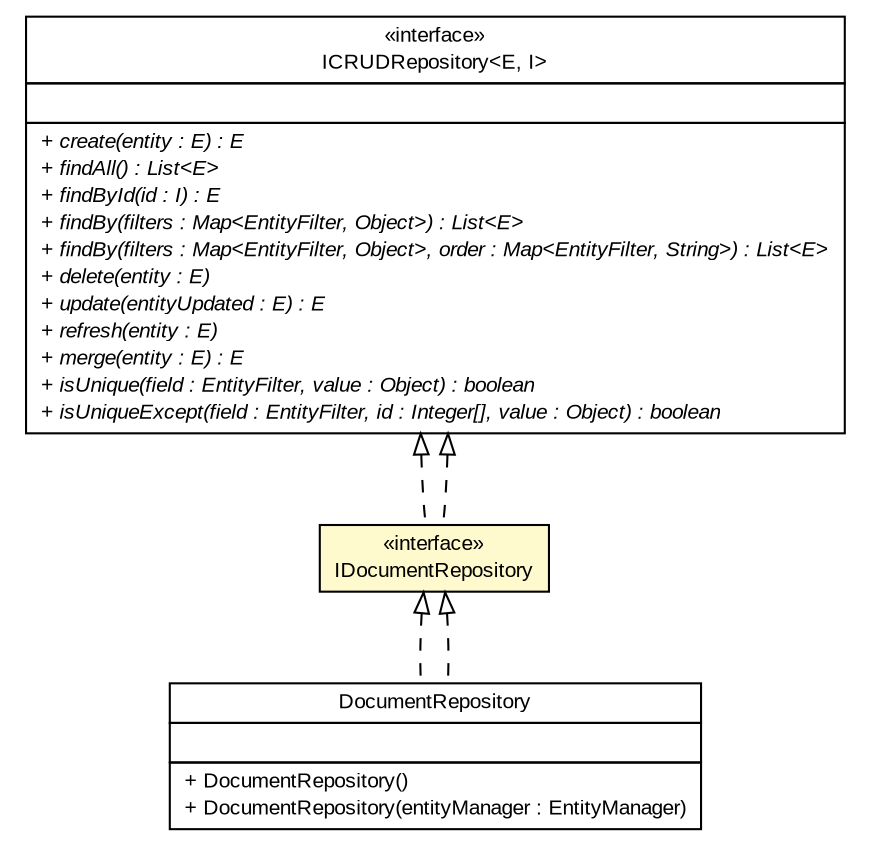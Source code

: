 #!/usr/local/bin/dot
#
# Class diagram 
# Generated by UMLGraph version R5_6-24-gf6e263 (http://www.umlgraph.org/)
#

digraph G {
	edge [fontname="arial",fontsize=10,labelfontname="arial",labelfontsize=10];
	node [fontname="arial",fontsize=10,shape=plaintext];
	nodesep=0.25;
	ranksep=0.5;
	// gov.sandia.cf.dao.ICRUDRepository<E, I>
	c151812 [label=<<table title="gov.sandia.cf.dao.ICRUDRepository" border="0" cellborder="1" cellspacing="0" cellpadding="2" port="p" href="./ICRUDRepository.html">
		<tr><td><table border="0" cellspacing="0" cellpadding="1">
<tr><td align="center" balign="center"> &#171;interface&#187; </td></tr>
<tr><td align="center" balign="center"> ICRUDRepository&lt;E, I&gt; </td></tr>
		</table></td></tr>
		<tr><td><table border="0" cellspacing="0" cellpadding="1">
<tr><td align="left" balign="left">  </td></tr>
		</table></td></tr>
		<tr><td><table border="0" cellspacing="0" cellpadding="1">
<tr><td align="left" balign="left"><font face="arial italic" point-size="10.0"> + create(entity : E) : E </font></td></tr>
<tr><td align="left" balign="left"><font face="arial italic" point-size="10.0"> + findAll() : List&lt;E&gt; </font></td></tr>
<tr><td align="left" balign="left"><font face="arial italic" point-size="10.0"> + findById(id : I) : E </font></td></tr>
<tr><td align="left" balign="left"><font face="arial italic" point-size="10.0"> + findBy(filters : Map&lt;EntityFilter, Object&gt;) : List&lt;E&gt; </font></td></tr>
<tr><td align="left" balign="left"><font face="arial italic" point-size="10.0"> + findBy(filters : Map&lt;EntityFilter, Object&gt;, order : Map&lt;EntityFilter, String&gt;) : List&lt;E&gt; </font></td></tr>
<tr><td align="left" balign="left"><font face="arial italic" point-size="10.0"> + delete(entity : E) </font></td></tr>
<tr><td align="left" balign="left"><font face="arial italic" point-size="10.0"> + update(entityUpdated : E) : E </font></td></tr>
<tr><td align="left" balign="left"><font face="arial italic" point-size="10.0"> + refresh(entity : E) </font></td></tr>
<tr><td align="left" balign="left"><font face="arial italic" point-size="10.0"> + merge(entity : E) : E </font></td></tr>
<tr><td align="left" balign="left"><font face="arial italic" point-size="10.0"> + isUnique(field : EntityFilter, value : Object) : boolean </font></td></tr>
<tr><td align="left" balign="left"><font face="arial italic" point-size="10.0"> + isUniqueExcept(field : EntityFilter, id : Integer[], value : Object) : boolean </font></td></tr>
		</table></td></tr>
		</table>>, URL="./ICRUDRepository.html", fontname="arial", fontcolor="black", fontsize=10.0];
	// gov.sandia.cf.dao.IDocumentRepository
	c151820 [label=<<table title="gov.sandia.cf.dao.IDocumentRepository" border="0" cellborder="1" cellspacing="0" cellpadding="2" port="p" bgcolor="lemonChiffon" href="./IDocumentRepository.html">
		<tr><td><table border="0" cellspacing="0" cellpadding="1">
<tr><td align="center" balign="center"> &#171;interface&#187; </td></tr>
<tr><td align="center" balign="center"> IDocumentRepository </td></tr>
		</table></td></tr>
		</table>>, URL="./IDocumentRepository.html", fontname="arial", fontcolor="black", fontsize=10.0];
	// gov.sandia.cf.dao.impl.DocumentRepository
	c151835 [label=<<table title="gov.sandia.cf.dao.impl.DocumentRepository" border="0" cellborder="1" cellspacing="0" cellpadding="2" port="p" href="./impl/DocumentRepository.html">
		<tr><td><table border="0" cellspacing="0" cellpadding="1">
<tr><td align="center" balign="center"> DocumentRepository </td></tr>
		</table></td></tr>
		<tr><td><table border="0" cellspacing="0" cellpadding="1">
<tr><td align="left" balign="left">  </td></tr>
		</table></td></tr>
		<tr><td><table border="0" cellspacing="0" cellpadding="1">
<tr><td align="left" balign="left"> + DocumentRepository() </td></tr>
<tr><td align="left" balign="left"> + DocumentRepository(entityManager : EntityManager) </td></tr>
		</table></td></tr>
		</table>>, URL="./impl/DocumentRepository.html", fontname="arial", fontcolor="black", fontsize=10.0];
	//gov.sandia.cf.dao.IDocumentRepository implements gov.sandia.cf.dao.ICRUDRepository<E, I>
	c151812:p -> c151820:p [dir=back,arrowtail=empty,style=dashed];
	//gov.sandia.cf.dao.impl.DocumentRepository implements gov.sandia.cf.dao.IDocumentRepository
	c151820:p -> c151835:p [dir=back,arrowtail=empty,style=dashed];
	//gov.sandia.cf.dao.IDocumentRepository implements gov.sandia.cf.dao.ICRUDRepository<E, I>
	c151812:p -> c151820:p [dir=back,arrowtail=empty,style=dashed];
	//gov.sandia.cf.dao.impl.DocumentRepository implements gov.sandia.cf.dao.IDocumentRepository
	c151820:p -> c151835:p [dir=back,arrowtail=empty,style=dashed];
}

